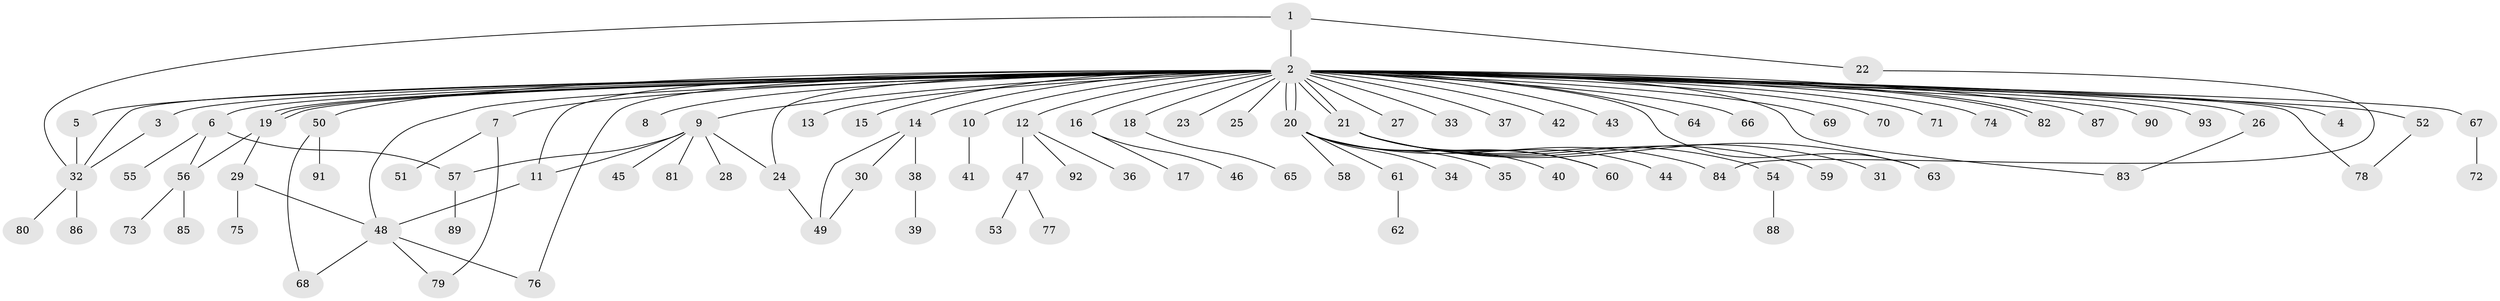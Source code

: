 // coarse degree distribution, {3: 0.1095890410958904, 51: 0.0136986301369863, 2: 0.1780821917808219, 1: 0.6027397260273972, 6: 0.0410958904109589, 4: 0.0136986301369863, 8: 0.0273972602739726, 5: 0.0136986301369863}
// Generated by graph-tools (version 1.1) at 2025/23/03/03/25 07:23:49]
// undirected, 93 vertices, 116 edges
graph export_dot {
graph [start="1"]
  node [color=gray90,style=filled];
  1;
  2;
  3;
  4;
  5;
  6;
  7;
  8;
  9;
  10;
  11;
  12;
  13;
  14;
  15;
  16;
  17;
  18;
  19;
  20;
  21;
  22;
  23;
  24;
  25;
  26;
  27;
  28;
  29;
  30;
  31;
  32;
  33;
  34;
  35;
  36;
  37;
  38;
  39;
  40;
  41;
  42;
  43;
  44;
  45;
  46;
  47;
  48;
  49;
  50;
  51;
  52;
  53;
  54;
  55;
  56;
  57;
  58;
  59;
  60;
  61;
  62;
  63;
  64;
  65;
  66;
  67;
  68;
  69;
  70;
  71;
  72;
  73;
  74;
  75;
  76;
  77;
  78;
  79;
  80;
  81;
  82;
  83;
  84;
  85;
  86;
  87;
  88;
  89;
  90;
  91;
  92;
  93;
  1 -- 2;
  1 -- 22;
  1 -- 32;
  2 -- 3;
  2 -- 4;
  2 -- 5;
  2 -- 6;
  2 -- 7;
  2 -- 8;
  2 -- 9;
  2 -- 10;
  2 -- 11;
  2 -- 12;
  2 -- 13;
  2 -- 14;
  2 -- 15;
  2 -- 16;
  2 -- 18;
  2 -- 19;
  2 -- 19;
  2 -- 19;
  2 -- 20;
  2 -- 20;
  2 -- 21;
  2 -- 21;
  2 -- 23;
  2 -- 24;
  2 -- 25;
  2 -- 26;
  2 -- 27;
  2 -- 32;
  2 -- 33;
  2 -- 37;
  2 -- 42;
  2 -- 43;
  2 -- 48;
  2 -- 50;
  2 -- 52;
  2 -- 63;
  2 -- 64;
  2 -- 66;
  2 -- 67;
  2 -- 69;
  2 -- 70;
  2 -- 71;
  2 -- 74;
  2 -- 76;
  2 -- 78;
  2 -- 82;
  2 -- 82;
  2 -- 83;
  2 -- 87;
  2 -- 90;
  2 -- 93;
  3 -- 32;
  5 -- 32;
  6 -- 55;
  6 -- 56;
  6 -- 57;
  7 -- 51;
  7 -- 79;
  9 -- 11;
  9 -- 24;
  9 -- 28;
  9 -- 45;
  9 -- 57;
  9 -- 81;
  10 -- 41;
  11 -- 48;
  12 -- 36;
  12 -- 47;
  12 -- 92;
  14 -- 30;
  14 -- 38;
  14 -- 49;
  16 -- 17;
  16 -- 46;
  18 -- 65;
  19 -- 29;
  19 -- 56;
  20 -- 34;
  20 -- 35;
  20 -- 40;
  20 -- 58;
  20 -- 60;
  20 -- 61;
  20 -- 84;
  21 -- 31;
  21 -- 44;
  21 -- 54;
  21 -- 59;
  21 -- 60;
  21 -- 63;
  22 -- 84;
  24 -- 49;
  26 -- 83;
  29 -- 48;
  29 -- 75;
  30 -- 49;
  32 -- 80;
  32 -- 86;
  38 -- 39;
  47 -- 53;
  47 -- 77;
  48 -- 68;
  48 -- 76;
  48 -- 79;
  50 -- 68;
  50 -- 91;
  52 -- 78;
  54 -- 88;
  56 -- 73;
  56 -- 85;
  57 -- 89;
  61 -- 62;
  67 -- 72;
}
